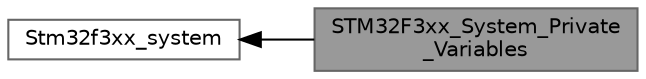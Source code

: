 digraph "STM32F3xx_System_Private_Variables"
{
 // LATEX_PDF_SIZE
  bgcolor="transparent";
  edge [fontname=Helvetica,fontsize=10,labelfontname=Helvetica,labelfontsize=10];
  node [fontname=Helvetica,fontsize=10,shape=box,height=0.2,width=0.4];
  rankdir=LR;
  Node1 [id="Node000001",label="STM32F3xx_System_Private\l_Variables",height=0.2,width=0.4,color="gray40", fillcolor="grey60", style="filled", fontcolor="black",tooltip=" "];
  Node2 [id="Node000002",label="Stm32f3xx_system",height=0.2,width=0.4,color="grey40", fillcolor="white", style="filled",URL="$group__stm32f3xx__system.html",tooltip=" "];
  Node2->Node1 [shape=plaintext, dir="back", style="solid"];
}

